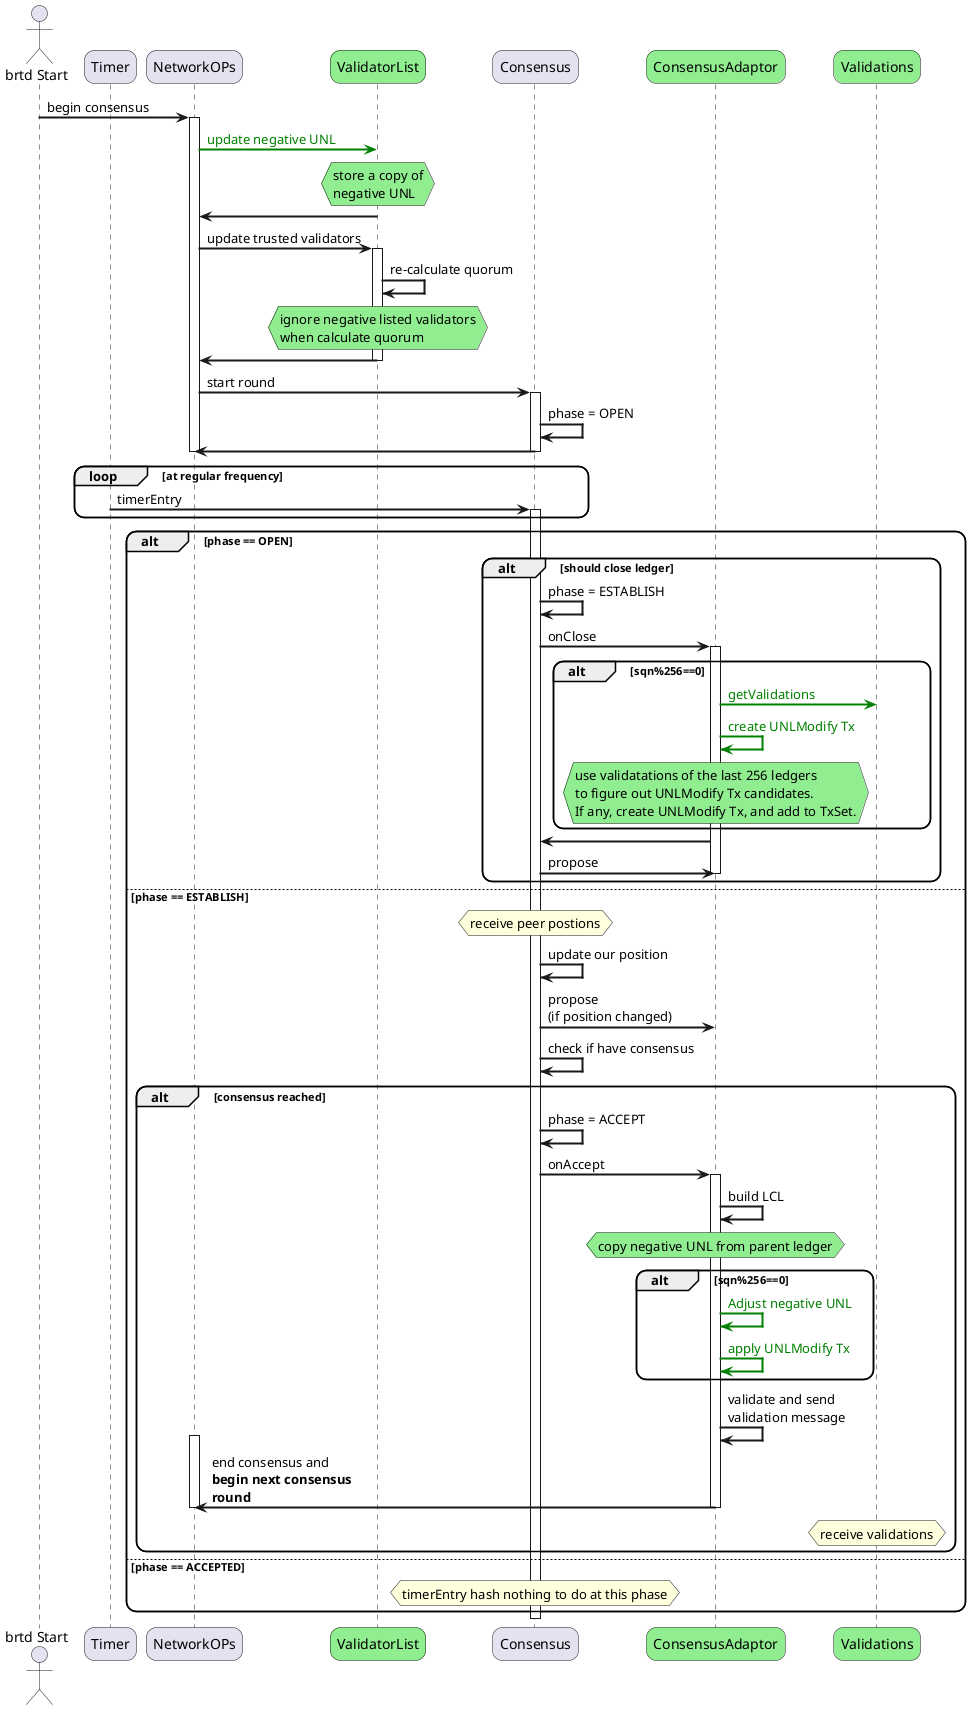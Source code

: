 @startuml negativeUNL_highLevel_sequence

skinparam sequenceArrowThickness 2
skinparam roundcorner 20
skinparam maxmessagesize 160

actor "brtd Start" as RS
participant "Timer" as T 
participant "NetworkOPs" as NOP 
participant "ValidatorList" as VL #lightgreen
participant "Consensus" as GC
participant "ConsensusAdaptor" as CA #lightgreen
participant "Validations" as RM #lightgreen

RS -> NOP: begin consensus
activate NOP
NOP -[#green]> VL: <font color=green>update negative UNL
hnote over VL#lightgreen: store a copy of\nnegative UNL
VL -> NOP
NOP -> VL: update trusted validators
activate VL
VL -> VL: re-calculate quorum
hnote over VL#lightgreen: ignore negative listed validators\nwhen calculate quorum 
VL -> NOP
deactivate VL
NOP -> GC: start round
activate GC
GC -> GC: phase = OPEN
GC -> NOP
deactivate GC
deactivate NOP

loop at regular frequency
T -> GC: timerEntry
activate GC
end

alt phase == OPEN
    alt should close ledger 
        GC -> GC: phase = ESTABLISH
        GC -> CA: onClose
        activate CA
            alt sqn%256==0 
            CA -[#green]> RM: <font color=green>getValidations
            CA -[#green]> CA: <font color=green>create UNLModify Tx 
            hnote over CA#lightgreen: use validatations of the last 256 ledgers\nto figure out UNLModify Tx candidates.\nIf any, create UNLModify Tx, and add to TxSet.               
            end
        CA -> GC
        GC -> CA: propose
        deactivate CA
    end
else phase == ESTABLISH
    hnote over GC: receive peer postions
    GC -> GC : update our position
    GC -> CA : propose \n(if position changed)
    GC -> GC : check if have consensus
    alt consensus reached
        GC -> GC: phase = ACCEPT
        GC -> CA : onAccept
        activate CA
            CA -> CA : build LCL
            hnote over CA #lightgreen: copy negative UNL from parent ledger
            alt sqn%256==0
                CA -[#green]> CA: <font color=green>Adjust negative UNL 
                CA -[#green]> CA: <font color=green>apply UNLModify Tx
            end
            CA -> CA : validate and send validation message
            activate NOP
                CA -> NOP : end consensus and\n<b>begin next consensus round
            deactivate NOP
        deactivate CA        
        hnote over RM: receive validations
    end
else phase == ACCEPTED
    hnote over GC: timerEntry hash nothing to do at this phase
end
deactivate GC

@enduml